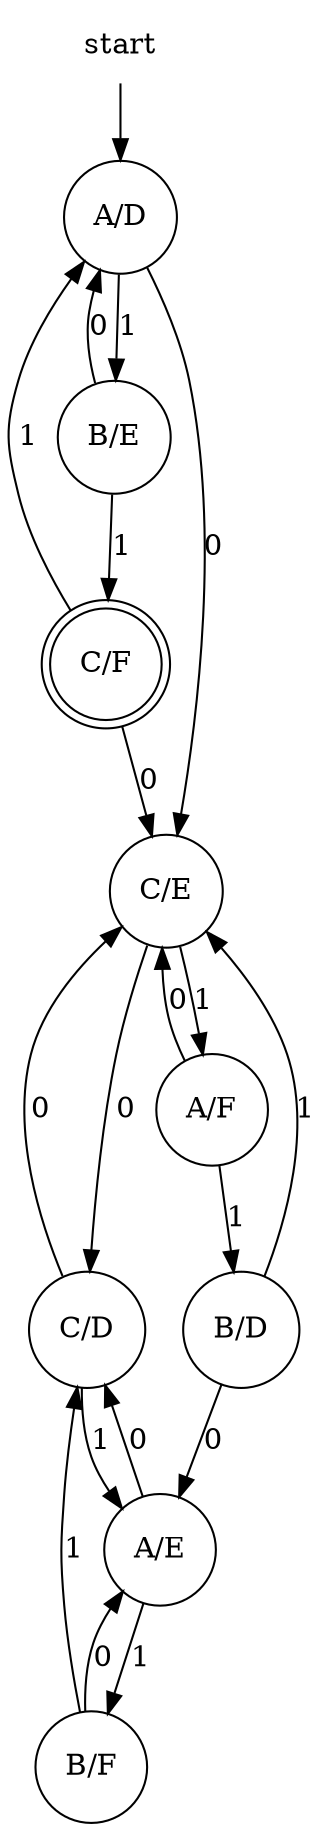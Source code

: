 digraph automaton {
//    rankdir = LR
    node [shape=none]; start;
    node [shape=doublecircle]; "C/F";
    node [shape=circle];
    start -> "A/D";
    "A/D" -> "C/E" [label="0"];
    "A/D" -> "B/E" [label="1"];
    "A/E" -> "C/D" [label="0"];
    "A/E" -> "B/F" [label="1"];
    "A/F" -> "C/E" [label="0"];
    "A/F" -> "B/D" [label="1"];
    "B/D" -> "A/E" [label="0"];
    "B/D" -> "C/E" [label="1"];
    "B/E" -> "A/D" [label="0"];
    "B/E" -> "C/F" [label="1"];
    "C/D" -> "C/E" [label="0"];
    "C/D" -> "A/E" [label="1"];
    "C/E" -> "C/D" [label="0"];
    "C/E" -> "A/F" [label="1"];
    "C/F" -> "C/E" [label="0"];
    "C/F" -> "A/D" [label="1"];
    "B/F" -> "A/E" [label="0"];
    "B/F" -> "C/D" [label="1"];

}
